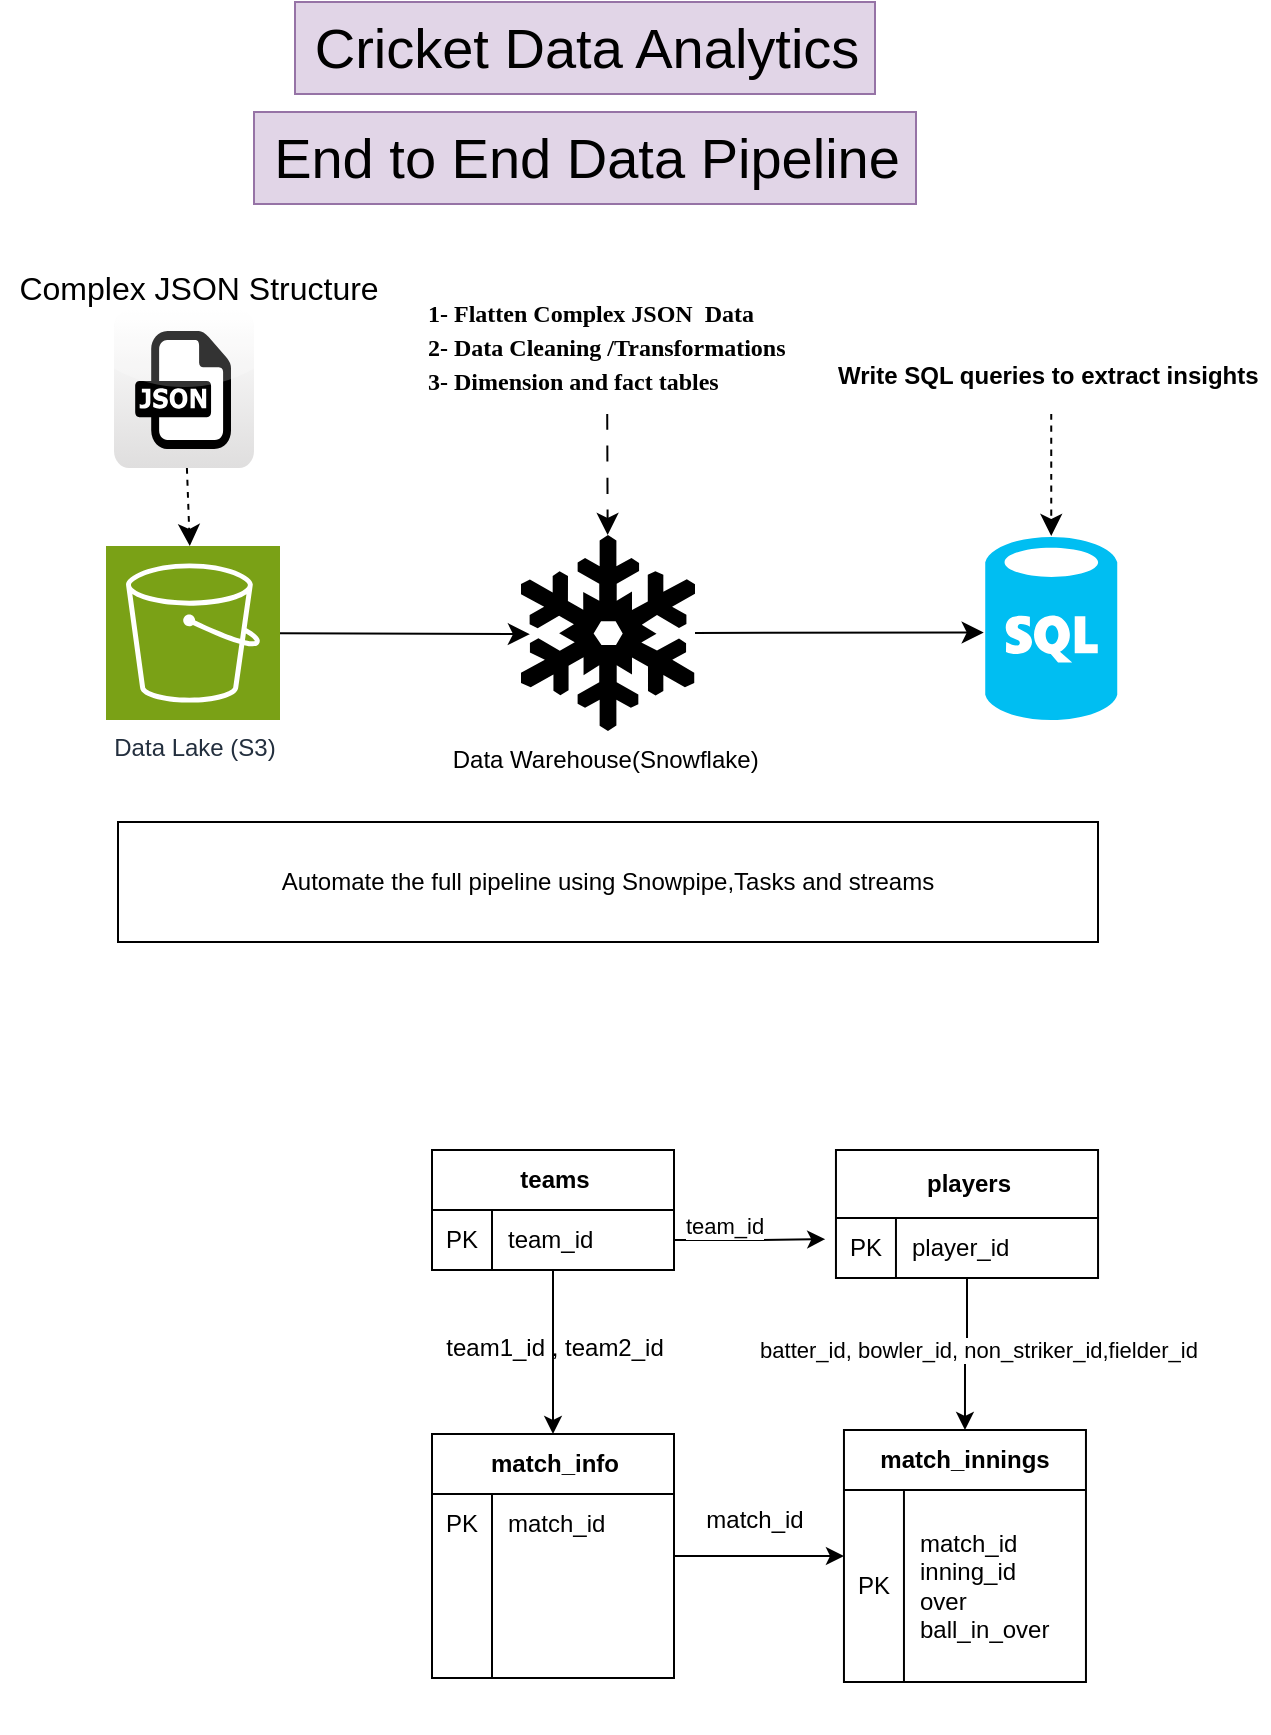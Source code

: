<mxfile version="24.7.17">
  <diagram name="Page-1" id="TAl6P1IXfSUVAxGhCBiL">
    <mxGraphModel dx="1431" dy="1547" grid="0" gridSize="10" guides="1" tooltips="1" connect="1" arrows="1" fold="1" page="1" pageScale="1" pageWidth="850" pageHeight="1100" math="0" shadow="0">
      <root>
        <mxCell id="0" />
        <mxCell id="1" parent="0" />
        <mxCell id="xtke9pWhgcPWdKN6hmHq-15" value="" style="edgeStyle=none;curved=1;rounded=0;orthogonalLoop=1;jettySize=auto;html=1;fontSize=12;startSize=8;endSize=8;dashed=1;" parent="1" source="xtke9pWhgcPWdKN6hmHq-1" target="xtke9pWhgcPWdKN6hmHq-3" edge="1">
          <mxGeometry relative="1" as="geometry" />
        </mxCell>
        <mxCell id="xtke9pWhgcPWdKN6hmHq-1" value="" style="dashed=0;outlineConnect=0;html=1;align=center;labelPosition=center;verticalLabelPosition=bottom;verticalAlign=top;shape=mxgraph.webicons.json;gradientColor=#DFDEDE" parent="1" vertex="1">
          <mxGeometry x="-24" y="42" width="70" height="79" as="geometry" />
        </mxCell>
        <mxCell id="xtke9pWhgcPWdKN6hmHq-3" value="Data Lake (S3)" style="sketch=0;points=[[0,0,0],[0.25,0,0],[0.5,0,0],[0.75,0,0],[1,0,0],[0,1,0],[0.25,1,0],[0.5,1,0],[0.75,1,0],[1,1,0],[0,0.25,0],[0,0.5,0],[0,0.75,0],[1,0.25,0],[1,0.5,0],[1,0.75,0]];outlineConnect=0;fontColor=#232F3E;fillColor=#7AA116;strokeColor=#ffffff;dashed=0;verticalLabelPosition=bottom;verticalAlign=top;align=center;html=1;fontSize=12;fontStyle=0;aspect=fixed;shape=mxgraph.aws4.resourceIcon;resIcon=mxgraph.aws4.s3;" parent="1" vertex="1">
          <mxGeometry x="-28" y="160" width="87" height="87" as="geometry" />
        </mxCell>
        <mxCell id="xtke9pWhgcPWdKN6hmHq-4" value="Data Warehouse(Snowflake)&amp;nbsp;&lt;div&gt;&lt;br&gt;&lt;/div&gt;" style="shape=mxgraph.signs.nature.snowflake;html=1;pointerEvents=1;fillColor=#000000;strokeColor=none;verticalLabelPosition=bottom;verticalAlign=top;align=center;" parent="1" vertex="1">
          <mxGeometry x="179.5" y="154.5" width="87" height="98" as="geometry" />
        </mxCell>
        <mxCell id="xtke9pWhgcPWdKN6hmHq-5" style="edgeStyle=none;curved=1;rounded=0;orthogonalLoop=1;jettySize=auto;html=1;entryX=0.051;entryY=0.506;entryDx=0;entryDy=0;entryPerimeter=0;fontSize=12;startSize=8;endSize=8;" parent="1" source="xtke9pWhgcPWdKN6hmHq-3" target="xtke9pWhgcPWdKN6hmHq-4" edge="1">
          <mxGeometry relative="1" as="geometry" />
        </mxCell>
        <mxCell id="xtke9pWhgcPWdKN6hmHq-8" style="edgeStyle=none;curved=1;rounded=0;orthogonalLoop=1;jettySize=auto;html=1;entryX=0.026;entryY=0.508;entryDx=0;entryDy=0;entryPerimeter=0;fontSize=12;startSize=8;endSize=8;" parent="1" source="xtke9pWhgcPWdKN6hmHq-4" edge="1">
          <mxGeometry relative="1" as="geometry">
            <mxPoint x="410.852" y="203.26" as="targetPoint" />
          </mxGeometry>
        </mxCell>
        <mxCell id="xtke9pWhgcPWdKN6hmHq-11" value="" style="edgeStyle=none;curved=1;rounded=0;orthogonalLoop=1;jettySize=auto;html=1;fontSize=12;startSize=8;endSize=8;dashed=1;dashPattern=8 8;" parent="1" source="xtke9pWhgcPWdKN6hmHq-9" target="xtke9pWhgcPWdKN6hmHq-4" edge="1">
          <mxGeometry relative="1" as="geometry" />
        </mxCell>
        <mxCell id="xtke9pWhgcPWdKN6hmHq-9" value="&lt;h3 style=&quot;margin-top: 0px;&quot;&gt;&lt;font face=&quot;Times New Roman&quot;&gt;&lt;span style=&quot;font-size: 12px;&quot;&gt;1- Flatten Complex JSON&amp;nbsp; Data&amp;nbsp;&lt;br&gt;&lt;/span&gt;&lt;span style=&quot;font-size: 12px;&quot;&gt;2- Data Cleaning /Transformations&lt;br&gt;&lt;/span&gt;&lt;span style=&quot;font-size: 12px;&quot;&gt;3- Dimension and fact tables&lt;/span&gt;&lt;/font&gt;&lt;/h3&gt;" style="text;html=1;whiteSpace=wrap;overflow=hidden;rounded=0;dashed=1;" parent="1" vertex="1">
          <mxGeometry x="131" y="28" width="183" height="66" as="geometry" />
        </mxCell>
        <mxCell id="xtke9pWhgcPWdKN6hmHq-14" value="" style="edgeStyle=none;curved=1;rounded=0;orthogonalLoop=1;jettySize=auto;html=1;fontSize=12;startSize=8;endSize=8;dashed=1;" parent="1" source="xtke9pWhgcPWdKN6hmHq-12" edge="1">
          <mxGeometry relative="1" as="geometry">
            <mxPoint x="444.623" y="155.0" as="targetPoint" />
          </mxGeometry>
        </mxCell>
        <mxCell id="xtke9pWhgcPWdKN6hmHq-12" value="&lt;b&gt;Write SQL queries to extract insights&lt;/b&gt;" style="text;html=1;whiteSpace=wrap;overflow=hidden;rounded=0;dashed=1;" parent="1" vertex="1">
          <mxGeometry x="335.96" y="61" width="217.32" height="33" as="geometry" />
        </mxCell>
        <mxCell id="xtke9pWhgcPWdKN6hmHq-16" value="&lt;font style=&quot;font-size: 28px;&quot;&gt;Cricket Data Analytics&lt;/font&gt;" style="text;html=1;align=center;verticalAlign=middle;resizable=0;points=[];autosize=1;strokeColor=#9673a6;fillColor=#e1d5e7;fontSize=16;" parent="1" vertex="1">
          <mxGeometry x="66.5" y="-112" width="290" height="46" as="geometry" />
        </mxCell>
        <mxCell id="xtke9pWhgcPWdKN6hmHq-17" value="Complex JSON Structure" style="text;html=1;align=center;verticalAlign=middle;resizable=0;points=[];autosize=1;strokeColor=none;fillColor=none;fontSize=16;" parent="1" vertex="1">
          <mxGeometry x="-81" y="15" width="198" height="31" as="geometry" />
        </mxCell>
        <mxCell id="fou3B7Lh8F56_5UzWO_y-1" value="" style="verticalLabelPosition=bottom;html=1;verticalAlign=top;align=center;strokeColor=none;fillColor=#00BEF2;shape=mxgraph.azure.sql_database;" vertex="1" parent="1">
          <mxGeometry x="411.62" y="155.5" width="66" height="91.5" as="geometry" />
        </mxCell>
        <mxCell id="fou3B7Lh8F56_5UzWO_y-12" value="&lt;span style=&quot;font-size: 28px;&quot;&gt;End to End Data Pipeline&lt;/span&gt;" style="text;html=1;align=center;verticalAlign=middle;resizable=0;points=[];autosize=1;strokeColor=#9673a6;fillColor=#e1d5e7;fontSize=16;" vertex="1" parent="1">
          <mxGeometry x="46.0" y="-57" width="331" height="46" as="geometry" />
        </mxCell>
        <mxCell id="fou3B7Lh8F56_5UzWO_y-14" value="Automate the full pipeline using Snowpipe,Tasks and streams" style="rounded=0;whiteSpace=wrap;html=1;" vertex="1" parent="1">
          <mxGeometry x="-22" y="298" width="490" height="60" as="geometry" />
        </mxCell>
        <mxCell id="fou3B7Lh8F56_5UzWO_y-28" value="match_innings" style="shape=table;startSize=30;container=1;collapsible=1;childLayout=tableLayout;fixedRows=0;rowLines=1;fontStyle=1;align=center;resizeLast=1;html=1;resizeLastRow=1;resizeHeight=0;" vertex="1" parent="1">
          <mxGeometry x="340.98" y="602" width="121" height="126" as="geometry">
            <mxRectangle x="340.98" y="602" width="120.04" height="30" as="alternateBounds" />
          </mxGeometry>
        </mxCell>
        <mxCell id="fou3B7Lh8F56_5UzWO_y-32" value="" style="shape=tableRow;horizontal=0;startSize=0;swimlaneHead=0;swimlaneBody=0;fillColor=none;collapsible=0;dropTarget=0;points=[[0,0.5],[1,0.5]];portConstraint=eastwest;top=0;left=0;right=0;bottom=0;" vertex="1" parent="fou3B7Lh8F56_5UzWO_y-28">
          <mxGeometry y="30" width="121" height="96" as="geometry" />
        </mxCell>
        <mxCell id="fou3B7Lh8F56_5UzWO_y-33" value="PK" style="shape=partialRectangle;connectable=0;fillColor=none;top=0;left=0;bottom=0;right=0;editable=1;overflow=hidden;whiteSpace=wrap;html=1;" vertex="1" parent="fou3B7Lh8F56_5UzWO_y-32">
          <mxGeometry width="30" height="96" as="geometry">
            <mxRectangle width="30" height="96" as="alternateBounds" />
          </mxGeometry>
        </mxCell>
        <mxCell id="fou3B7Lh8F56_5UzWO_y-34" value="&lt;div&gt;&lt;br&gt;&lt;/div&gt;match_id&lt;div&gt;inning_id&lt;/div&gt;&lt;div&gt;over&lt;/div&gt;&lt;div&gt;ball_in_over&lt;/div&gt;&lt;div&gt;&lt;br&gt;&lt;/div&gt;" style="shape=partialRectangle;connectable=0;fillColor=none;top=0;left=0;bottom=0;right=0;align=left;spacingLeft=6;overflow=hidden;whiteSpace=wrap;html=1;" vertex="1" parent="fou3B7Lh8F56_5UzWO_y-32">
          <mxGeometry x="30" width="91" height="96" as="geometry">
            <mxRectangle width="91" height="96" as="alternateBounds" />
          </mxGeometry>
        </mxCell>
        <mxCell id="fou3B7Lh8F56_5UzWO_y-67" style="edgeStyle=orthogonalEdgeStyle;rounded=0;orthogonalLoop=1;jettySize=auto;html=1;entryX=0;entryY=0.5;entryDx=0;entryDy=0;" edge="1" parent="1" source="fou3B7Lh8F56_5UzWO_y-41" target="fou3B7Lh8F56_5UzWO_y-28">
          <mxGeometry relative="1" as="geometry" />
        </mxCell>
        <mxCell id="fou3B7Lh8F56_5UzWO_y-41" value="match_info" style="shape=table;startSize=30;container=1;collapsible=1;childLayout=tableLayout;fixedRows=1;rowLines=0;fontStyle=1;align=center;resizeLast=1;html=1;" vertex="1" parent="1">
          <mxGeometry x="135" y="604" width="121" height="122" as="geometry">
            <mxRectangle x="135" y="604" width="94" height="30" as="alternateBounds" />
          </mxGeometry>
        </mxCell>
        <mxCell id="fou3B7Lh8F56_5UzWO_y-45" value="" style="shape=tableRow;horizontal=0;startSize=0;swimlaneHead=0;swimlaneBody=0;fillColor=none;collapsible=0;dropTarget=0;points=[[0,0.5],[1,0.5]];portConstraint=eastwest;top=0;left=0;right=0;bottom=0;" vertex="1" parent="fou3B7Lh8F56_5UzWO_y-41">
          <mxGeometry y="30" width="121" height="30" as="geometry" />
        </mxCell>
        <mxCell id="fou3B7Lh8F56_5UzWO_y-46" value="PK" style="shape=partialRectangle;connectable=0;fillColor=none;top=0;left=0;bottom=0;right=0;editable=1;overflow=hidden;whiteSpace=wrap;html=1;" vertex="1" parent="fou3B7Lh8F56_5UzWO_y-45">
          <mxGeometry width="30" height="30" as="geometry">
            <mxRectangle width="30" height="30" as="alternateBounds" />
          </mxGeometry>
        </mxCell>
        <mxCell id="fou3B7Lh8F56_5UzWO_y-47" value="match_id" style="shape=partialRectangle;connectable=0;fillColor=none;top=0;left=0;bottom=0;right=0;align=left;spacingLeft=6;overflow=hidden;whiteSpace=wrap;html=1;" vertex="1" parent="fou3B7Lh8F56_5UzWO_y-45">
          <mxGeometry x="30" width="91" height="30" as="geometry">
            <mxRectangle width="91" height="30" as="alternateBounds" />
          </mxGeometry>
        </mxCell>
        <mxCell id="fou3B7Lh8F56_5UzWO_y-48" value="" style="shape=tableRow;horizontal=0;startSize=0;swimlaneHead=0;swimlaneBody=0;fillColor=none;collapsible=0;dropTarget=0;points=[[0,0.5],[1,0.5]];portConstraint=eastwest;top=0;left=0;right=0;bottom=0;" vertex="1" parent="fou3B7Lh8F56_5UzWO_y-41">
          <mxGeometry y="60" width="121" height="32" as="geometry" />
        </mxCell>
        <mxCell id="fou3B7Lh8F56_5UzWO_y-49" value="" style="shape=partialRectangle;connectable=0;fillColor=none;top=0;left=0;bottom=0;right=0;editable=1;overflow=hidden;whiteSpace=wrap;html=1;" vertex="1" parent="fou3B7Lh8F56_5UzWO_y-48">
          <mxGeometry width="30" height="32" as="geometry">
            <mxRectangle width="30" height="32" as="alternateBounds" />
          </mxGeometry>
        </mxCell>
        <mxCell id="fou3B7Lh8F56_5UzWO_y-50" value="" style="shape=partialRectangle;connectable=0;fillColor=none;top=0;left=0;bottom=0;right=0;align=left;spacingLeft=6;overflow=hidden;whiteSpace=wrap;html=1;" vertex="1" parent="fou3B7Lh8F56_5UzWO_y-48">
          <mxGeometry x="30" width="91" height="32" as="geometry">
            <mxRectangle width="91" height="32" as="alternateBounds" />
          </mxGeometry>
        </mxCell>
        <mxCell id="fou3B7Lh8F56_5UzWO_y-51" value="" style="shape=tableRow;horizontal=0;startSize=0;swimlaneHead=0;swimlaneBody=0;fillColor=none;collapsible=0;dropTarget=0;points=[[0,0.5],[1,0.5]];portConstraint=eastwest;top=0;left=0;right=0;bottom=0;" vertex="1" parent="fou3B7Lh8F56_5UzWO_y-41">
          <mxGeometry y="92" width="121" height="30" as="geometry" />
        </mxCell>
        <mxCell id="fou3B7Lh8F56_5UzWO_y-52" value="" style="shape=partialRectangle;connectable=0;fillColor=none;top=0;left=0;bottom=0;right=0;editable=1;overflow=hidden;whiteSpace=wrap;html=1;" vertex="1" parent="fou3B7Lh8F56_5UzWO_y-51">
          <mxGeometry width="30" height="30" as="geometry">
            <mxRectangle width="30" height="30" as="alternateBounds" />
          </mxGeometry>
        </mxCell>
        <mxCell id="fou3B7Lh8F56_5UzWO_y-53" value="" style="shape=partialRectangle;connectable=0;fillColor=none;top=0;left=0;bottom=0;right=0;align=left;spacingLeft=6;overflow=hidden;whiteSpace=wrap;html=1;" vertex="1" parent="fou3B7Lh8F56_5UzWO_y-51">
          <mxGeometry x="30" width="91" height="30" as="geometry">
            <mxRectangle width="91" height="30" as="alternateBounds" />
          </mxGeometry>
        </mxCell>
        <mxCell id="fou3B7Lh8F56_5UzWO_y-68" value="match_id" style="text;html=1;align=center;verticalAlign=middle;resizable=0;points=[];autosize=1;strokeColor=none;fillColor=none;" vertex="1" parent="1">
          <mxGeometry x="262" y="634" width="67" height="26" as="geometry" />
        </mxCell>
        <mxCell id="fou3B7Lh8F56_5UzWO_y-75" value="" style="shape=tableRow;horizontal=0;startSize=0;swimlaneHead=0;swimlaneBody=0;fillColor=none;collapsible=0;dropTarget=0;points=[[0,0.5],[1,0.5]];portConstraint=eastwest;top=0;left=0;right=0;bottom=0;" vertex="1" parent="1">
          <mxGeometry x="341.0" y="722" width="121" height="30" as="geometry" />
        </mxCell>
        <mxCell id="fou3B7Lh8F56_5UzWO_y-76" value="" style="shape=partialRectangle;connectable=0;fillColor=none;top=0;left=0;bottom=0;right=0;editable=1;overflow=hidden;whiteSpace=wrap;html=1;" vertex="1" parent="fou3B7Lh8F56_5UzWO_y-75">
          <mxGeometry width="30" height="30" as="geometry">
            <mxRectangle width="30" height="30" as="alternateBounds" />
          </mxGeometry>
        </mxCell>
        <mxCell id="fou3B7Lh8F56_5UzWO_y-78" value="" style="shape=tableRow;horizontal=0;startSize=0;swimlaneHead=0;swimlaneBody=0;fillColor=none;collapsible=0;dropTarget=0;points=[[0,0.5],[1,0.5]];portConstraint=eastwest;top=0;left=0;right=0;bottom=0;" vertex="1" parent="1">
          <mxGeometry x="342.0" y="723" width="121" height="30" as="geometry" />
        </mxCell>
        <mxCell id="fou3B7Lh8F56_5UzWO_y-79" value="" style="shape=partialRectangle;connectable=0;fillColor=none;top=0;left=0;bottom=0;right=0;editable=1;overflow=hidden;whiteSpace=wrap;html=1;" vertex="1" parent="fou3B7Lh8F56_5UzWO_y-78">
          <mxGeometry width="30" height="30" as="geometry">
            <mxRectangle width="30" height="30" as="alternateBounds" />
          </mxGeometry>
        </mxCell>
        <mxCell id="fou3B7Lh8F56_5UzWO_y-115" style="edgeStyle=orthogonalEdgeStyle;rounded=0;orthogonalLoop=1;jettySize=auto;html=1;entryX=0.5;entryY=0;entryDx=0;entryDy=0;" edge="1" parent="1" source="fou3B7Lh8F56_5UzWO_y-87" target="fou3B7Lh8F56_5UzWO_y-28">
          <mxGeometry relative="1" as="geometry" />
        </mxCell>
        <mxCell id="fou3B7Lh8F56_5UzWO_y-116" value="batter_id, bowler_id, non_striker_id,fielder_id" style="edgeLabel;html=1;align=center;verticalAlign=middle;resizable=0;points=[];" vertex="1" connectable="0" parent="fou3B7Lh8F56_5UzWO_y-115">
          <mxGeometry x="-0.072" y="5" relative="1" as="geometry">
            <mxPoint as="offset" />
          </mxGeometry>
        </mxCell>
        <mxCell id="fou3B7Lh8F56_5UzWO_y-87" value="players" style="shape=table;startSize=34;container=1;collapsible=1;childLayout=tableLayout;fixedRows=1;rowLines=0;fontStyle=1;align=center;resizeLast=1;html=1;" vertex="1" parent="1">
          <mxGeometry x="336.98" y="462" width="131.04" height="64" as="geometry">
            <mxRectangle x="135" y="604" width="94" height="30" as="alternateBounds" />
          </mxGeometry>
        </mxCell>
        <mxCell id="fou3B7Lh8F56_5UzWO_y-88" value="" style="shape=tableRow;horizontal=0;startSize=0;swimlaneHead=0;swimlaneBody=0;fillColor=none;collapsible=0;dropTarget=0;points=[[0,0.5],[1,0.5]];portConstraint=eastwest;top=0;left=0;right=0;bottom=0;" vertex="1" parent="fou3B7Lh8F56_5UzWO_y-87">
          <mxGeometry y="34" width="131.04" height="30" as="geometry" />
        </mxCell>
        <mxCell id="fou3B7Lh8F56_5UzWO_y-89" value="PK" style="shape=partialRectangle;connectable=0;fillColor=none;top=0;left=0;bottom=0;right=0;editable=1;overflow=hidden;whiteSpace=wrap;html=1;" vertex="1" parent="fou3B7Lh8F56_5UzWO_y-88">
          <mxGeometry width="30" height="30" as="geometry">
            <mxRectangle width="30" height="30" as="alternateBounds" />
          </mxGeometry>
        </mxCell>
        <mxCell id="fou3B7Lh8F56_5UzWO_y-90" value="player_id" style="shape=partialRectangle;connectable=0;fillColor=none;top=0;left=0;bottom=0;right=0;align=left;spacingLeft=6;overflow=hidden;whiteSpace=wrap;html=1;" vertex="1" parent="fou3B7Lh8F56_5UzWO_y-88">
          <mxGeometry x="30" width="101.04" height="30" as="geometry">
            <mxRectangle width="101.04" height="30" as="alternateBounds" />
          </mxGeometry>
        </mxCell>
        <mxCell id="fou3B7Lh8F56_5UzWO_y-114" style="edgeStyle=orthogonalEdgeStyle;rounded=0;orthogonalLoop=1;jettySize=auto;html=1;entryX=0.5;entryY=0;entryDx=0;entryDy=0;" edge="1" parent="1" source="fou3B7Lh8F56_5UzWO_y-97" target="fou3B7Lh8F56_5UzWO_y-41">
          <mxGeometry relative="1" as="geometry" />
        </mxCell>
        <mxCell id="fou3B7Lh8F56_5UzWO_y-97" value="teams" style="shape=table;startSize=30;container=1;collapsible=1;childLayout=tableLayout;fixedRows=1;rowLines=0;fontStyle=1;align=center;resizeLast=1;html=1;" vertex="1" parent="1">
          <mxGeometry x="135.0" y="462" width="121" height="60" as="geometry">
            <mxRectangle x="135" y="604" width="94" height="30" as="alternateBounds" />
          </mxGeometry>
        </mxCell>
        <mxCell id="fou3B7Lh8F56_5UzWO_y-98" value="" style="shape=tableRow;horizontal=0;startSize=0;swimlaneHead=0;swimlaneBody=0;fillColor=none;collapsible=0;dropTarget=0;points=[[0,0.5],[1,0.5]];portConstraint=eastwest;top=0;left=0;right=0;bottom=0;" vertex="1" parent="fou3B7Lh8F56_5UzWO_y-97">
          <mxGeometry y="30" width="121" height="30" as="geometry" />
        </mxCell>
        <mxCell id="fou3B7Lh8F56_5UzWO_y-99" value="PK" style="shape=partialRectangle;connectable=0;fillColor=none;top=0;left=0;bottom=0;right=0;editable=1;overflow=hidden;whiteSpace=wrap;html=1;" vertex="1" parent="fou3B7Lh8F56_5UzWO_y-98">
          <mxGeometry width="30" height="30" as="geometry">
            <mxRectangle width="30" height="30" as="alternateBounds" />
          </mxGeometry>
        </mxCell>
        <mxCell id="fou3B7Lh8F56_5UzWO_y-100" value="team_id" style="shape=partialRectangle;connectable=0;fillColor=none;top=0;left=0;bottom=0;right=0;align=left;spacingLeft=6;overflow=hidden;whiteSpace=wrap;html=1;" vertex="1" parent="fou3B7Lh8F56_5UzWO_y-98">
          <mxGeometry x="30" width="91" height="30" as="geometry">
            <mxRectangle width="91" height="30" as="alternateBounds" />
          </mxGeometry>
        </mxCell>
        <mxCell id="fou3B7Lh8F56_5UzWO_y-109" style="edgeStyle=orthogonalEdgeStyle;rounded=0;orthogonalLoop=1;jettySize=auto;html=1;entryX=-0.041;entryY=0.353;entryDx=0;entryDy=0;entryPerimeter=0;" edge="1" parent="1" source="fou3B7Lh8F56_5UzWO_y-98" target="fou3B7Lh8F56_5UzWO_y-88">
          <mxGeometry relative="1" as="geometry" />
        </mxCell>
        <mxCell id="fou3B7Lh8F56_5UzWO_y-110" value="team_id" style="edgeLabel;html=1;align=center;verticalAlign=middle;resizable=0;points=[];" vertex="1" connectable="0" parent="fou3B7Lh8F56_5UzWO_y-109">
          <mxGeometry x="-0.361" y="7" relative="1" as="geometry">
            <mxPoint as="offset" />
          </mxGeometry>
        </mxCell>
        <mxCell id="fou3B7Lh8F56_5UzWO_y-113" value="team1_id , team2_id" style="text;html=1;align=center;verticalAlign=middle;resizable=0;points=[];autosize=1;strokeColor=none;fillColor=none;" vertex="1" parent="1">
          <mxGeometry x="132" y="548" width="127" height="26" as="geometry" />
        </mxCell>
      </root>
    </mxGraphModel>
  </diagram>
</mxfile>
